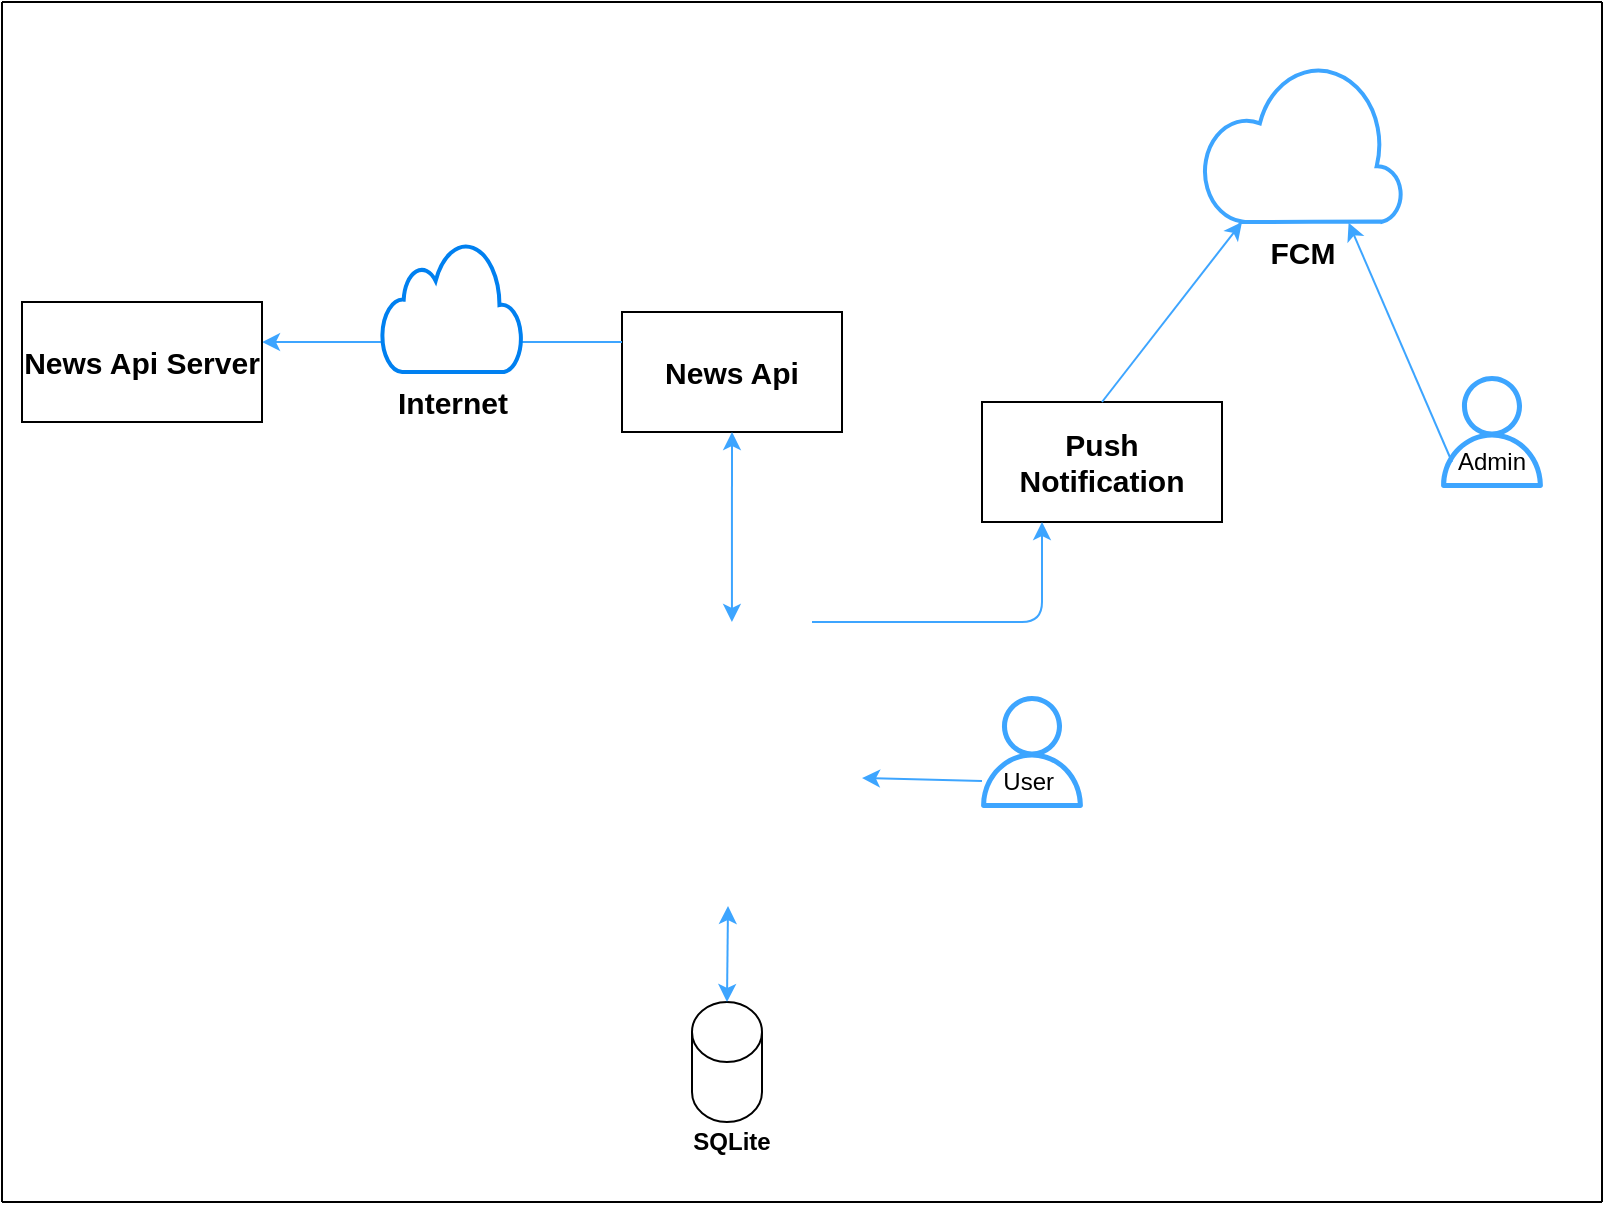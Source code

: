 <mxfile version="14.9.2" type="device"><diagram id="upuzCs_a9aq2qHWQjO7J" name="Page-1"><mxGraphModel dx="866" dy="522" grid="1" gridSize="10" guides="1" tooltips="1" connect="1" arrows="1" fold="1" page="1" pageScale="1" pageWidth="850" pageHeight="1100" background="none" math="0" shadow="0"><root><mxCell id="0"/><mxCell id="1" parent="0"/><mxCell id="-RhQJs1vGykcjYp0puwe-10" value="" style="outlineConnect=0;fontColor=#232F3E;gradientColor=none;fillColor=#ffffff;dashed=0;verticalLabelPosition=bottom;verticalAlign=top;align=center;html=1;fontSize=12;fontStyle=0;aspect=fixed;shape=mxgraph.aws4.resourceIcon;resIcon=mxgraph.aws4.user;strokeColor=#3DA5FF;" parent="1" vertex="1"><mxGeometry x="520" y="420" width="70" height="70" as="geometry"/></mxCell><mxCell id="-RhQJs1vGykcjYp0puwe-13" value="" style="shape=image;html=1;verticalAlign=top;verticalLabelPosition=bottom;labelBackgroundColor=#ffffff;imageAspect=0;aspect=fixed;image=https://cdn0.iconfinder.com/data/icons/zondicons/20/mobile-devices-128.png;strokeColor=#3DA5FF;strokeWidth=0;" parent="1" vertex="1"><mxGeometry x="340" y="390" width="140" height="140" as="geometry"/></mxCell><mxCell id="-RhQJs1vGykcjYp0puwe-15" value="" style="endArrow=classic;html=1;startArrow=none;strokeColor=#3DA5FF;" parent="1" source="-RhQJs1vGykcjYp0puwe-34" edge="1"><mxGeometry width="50" height="50" relative="1" as="geometry"><mxPoint x="530" y="460" as="sourcePoint"/><mxPoint x="470" y="468" as="targetPoint"/></mxGeometry></mxCell><mxCell id="-RhQJs1vGykcjYp0puwe-17" value="&lt;b&gt;&lt;font style=&quot;font-size: 15px&quot;&gt;News Api&lt;/font&gt;&lt;/b&gt;" style="whiteSpace=wrap;html=1;strokeColor=#000000;strokeWidth=1;" parent="1" vertex="1"><mxGeometry x="350" y="235" width="110" height="60" as="geometry"/></mxCell><mxCell id="-RhQJs1vGykcjYp0puwe-20" value="" style="shape=cylinder3;whiteSpace=wrap;html=1;boundedLbl=1;backgroundOutline=1;size=15;strokeColor=#000000;strokeWidth=1;" parent="1" vertex="1"><mxGeometry x="385" y="580" width="35" height="60" as="geometry"/></mxCell><mxCell id="-RhQJs1vGykcjYp0puwe-21" value="" style="endArrow=classic;startArrow=classic;html=1;entryX=0.5;entryY=1;entryDx=0;entryDy=0;exitX=0.464;exitY=0;exitDx=0;exitDy=0;exitPerimeter=0;strokeColor=#3DA5FF;" parent="1" source="-RhQJs1vGykcjYp0puwe-13" target="-RhQJs1vGykcjYp0puwe-17" edge="1"><mxGeometry width="50" height="50" relative="1" as="geometry"><mxPoint x="390" y="370" as="sourcePoint"/><mxPoint x="440" y="320" as="targetPoint"/></mxGeometry></mxCell><mxCell id="-RhQJs1vGykcjYp0puwe-27" value="" style="outlineConnect=0;fontColor=#232F3E;gradientColor=none;dashed=0;verticalLabelPosition=bottom;verticalAlign=top;align=center;html=1;fontSize=12;fontStyle=0;aspect=fixed;shape=mxgraph.aws4.resourceIcon;resIcon=mxgraph.aws4.user;strokeColor=#3DA5FF;fillColor=none;" parent="1" vertex="1"><mxGeometry x="750" y="260" width="70" height="70" as="geometry"/></mxCell><mxCell id="-RhQJs1vGykcjYp0puwe-34" value="&amp;nbsp; User" style="text;html=1;strokeColor=none;fillColor=none;align=center;verticalAlign=middle;whiteSpace=wrap;" parent="1" vertex="1"><mxGeometry x="530" y="460" width="40" height="20" as="geometry"/></mxCell><mxCell id="-RhQJs1vGykcjYp0puwe-35" value="" style="endArrow=none;html=1;" parent="1" target="-RhQJs1vGykcjYp0puwe-34" edge="1"><mxGeometry width="50" height="50" relative="1" as="geometry"><mxPoint x="530" y="460" as="sourcePoint"/><mxPoint x="470" y="460" as="targetPoint"/></mxGeometry></mxCell><mxCell id="-RhQJs1vGykcjYp0puwe-36" value="Admin" style="text;html=1;strokeColor=none;fillColor=none;align=center;verticalAlign=middle;whiteSpace=wrap;" parent="1" vertex="1"><mxGeometry x="765" y="300" width="40" height="20" as="geometry"/></mxCell><mxCell id="-RhQJs1vGykcjYp0puwe-43" value="" style="endArrow=classic;html=1;strokeColor=#3DA5FF;entryX=1;entryY=0.167;entryDx=0;entryDy=0;entryPerimeter=0;" parent="1" edge="1"><mxGeometry width="50" height="50" relative="1" as="geometry"><mxPoint x="350" y="250" as="sourcePoint"/><mxPoint x="170" y="250.02" as="targetPoint"/></mxGeometry></mxCell><mxCell id="-RhQJs1vGykcjYp0puwe-44" value="&lt;b&gt;SQLite&lt;/b&gt;" style="text;html=1;strokeColor=none;fillColor=none;align=center;verticalAlign=middle;whiteSpace=wrap;" parent="1" vertex="1"><mxGeometry x="385" y="640" width="40" height="20" as="geometry"/></mxCell><mxCell id="-RhQJs1vGykcjYp0puwe-45" value="&lt;b&gt;&lt;font style=&quot;font-size: 15px&quot;&gt;News Api Server&lt;/font&gt;&lt;/b&gt;" style="whiteSpace=wrap;html=1;strokeColor=#000000;strokeWidth=1;" parent="1" vertex="1"><mxGeometry x="50" y="230" width="120" height="60" as="geometry"/></mxCell><mxCell id="-RhQJs1vGykcjYp0puwe-51" value="" style="endArrow=classic;startArrow=classic;html=1;strokeColor=#3DA5FF;exitX=0.5;exitY=0;exitDx=0;exitDy=0;exitPerimeter=0;" parent="1" source="-RhQJs1vGykcjYp0puwe-20" edge="1"><mxGeometry width="50" height="50" relative="1" as="geometry"><mxPoint x="570" y="470" as="sourcePoint"/><mxPoint x="403" y="532" as="targetPoint"/></mxGeometry></mxCell><mxCell id="-RhQJs1vGykcjYp0puwe-53" value="&lt;b&gt;&lt;font style=&quot;font-size: 15px&quot;&gt;Push Notification&lt;/font&gt;&lt;/b&gt;" style="whiteSpace=wrap;html=1;strokeColor=#000000;strokeWidth=1;" parent="1" vertex="1"><mxGeometry x="530" y="280" width="120" height="60" as="geometry"/></mxCell><mxCell id="-RhQJs1vGykcjYp0puwe-55" value="&lt;span style=&quot;font-size: 15px&quot;&gt;&lt;b&gt;FCM&lt;/b&gt;&lt;/span&gt;" style="verticalLabelPosition=bottom;html=1;verticalAlign=top;align=center;shape=mxgraph.azure.cloud;fillColor=#FFFFFF;strokeWidth=2;strokeColor=#3DA5FF;" parent="1" vertex="1"><mxGeometry x="640" y="110" width="100" height="80" as="geometry"/></mxCell><mxCell id="-RhQJs1vGykcjYp0puwe-58" value="&lt;b&gt;&lt;font style=&quot;font-size: 15px&quot;&gt;Internet&lt;/font&gt;&lt;/b&gt;" style="html=1;verticalLabelPosition=bottom;align=center;labelBackgroundColor=#ffffff;verticalAlign=top;strokeWidth=2;strokeColor=#0080F0;shadow=0;dashed=0;shape=mxgraph.ios7.icons.cloud;fillColor=#FFFFFF;" parent="1" vertex="1"><mxGeometry x="230" y="200" width="70" height="65" as="geometry"/></mxCell><mxCell id="-RhQJs1vGykcjYp0puwe-59" value="" style="endArrow=classic;html=1;strokeColor=#3DA5FF;entryX=0.733;entryY=1.004;entryDx=0;entryDy=0;entryPerimeter=0;exitX=0;exitY=0.5;exitDx=0;exitDy=0;" parent="1" source="-RhQJs1vGykcjYp0puwe-36" target="-RhQJs1vGykcjYp0puwe-55" edge="1"><mxGeometry width="50" height="50" relative="1" as="geometry"><mxPoint x="780" y="280" as="sourcePoint"/><mxPoint x="800" y="220" as="targetPoint"/></mxGeometry></mxCell><mxCell id="-RhQJs1vGykcjYp0puwe-60" value="" style="endArrow=classic;html=1;strokeColor=#3DA5FF;entryX=0.2;entryY=1;entryDx=0;entryDy=0;entryPerimeter=0;exitX=0.5;exitY=0;exitDx=0;exitDy=0;" parent="1" source="-RhQJs1vGykcjYp0puwe-53" target="-RhQJs1vGykcjYp0puwe-55" edge="1"><mxGeometry width="50" height="50" relative="1" as="geometry"><mxPoint x="440" y="380" as="sourcePoint"/><mxPoint x="490" y="330" as="targetPoint"/></mxGeometry></mxCell><mxCell id="-RhQJs1vGykcjYp0puwe-61" value="" style="endArrow=classic;html=1;strokeColor=#3DA5FF;entryX=0.25;entryY=1;entryDx=0;entryDy=0;exitX=0.75;exitY=0;exitDx=0;exitDy=0;" parent="1" source="-RhQJs1vGykcjYp0puwe-13" target="-RhQJs1vGykcjYp0puwe-53" edge="1"><mxGeometry width="50" height="50" relative="1" as="geometry"><mxPoint x="530" y="390" as="sourcePoint"/><mxPoint x="490" y="330" as="targetPoint"/><Array as="points"><mxPoint x="560" y="390"/></Array></mxGeometry></mxCell><mxCell id="xsmH1oQKKxgg13K47NfN-3" value="" style="endArrow=none;html=1;" edge="1" parent="1"><mxGeometry width="50" height="50" relative="1" as="geometry"><mxPoint x="40" y="680" as="sourcePoint"/><mxPoint x="40" y="80" as="targetPoint"/></mxGeometry></mxCell><mxCell id="xsmH1oQKKxgg13K47NfN-5" value="" style="endArrow=none;html=1;" edge="1" parent="1"><mxGeometry width="50" height="50" relative="1" as="geometry"><mxPoint x="40" y="680" as="sourcePoint"/><mxPoint x="840" y="680" as="targetPoint"/></mxGeometry></mxCell><mxCell id="xsmH1oQKKxgg13K47NfN-6" value="" style="endArrow=none;html=1;" edge="1" parent="1"><mxGeometry width="50" height="50" relative="1" as="geometry"><mxPoint x="840" y="680" as="sourcePoint"/><mxPoint x="840" y="80" as="targetPoint"/></mxGeometry></mxCell><mxCell id="xsmH1oQKKxgg13K47NfN-8" value="" style="endArrow=none;html=1;" edge="1" parent="1"><mxGeometry width="50" height="50" relative="1" as="geometry"><mxPoint x="40" y="80" as="sourcePoint"/><mxPoint x="840" y="80" as="targetPoint"/></mxGeometry></mxCell></root></mxGraphModel></diagram></mxfile>